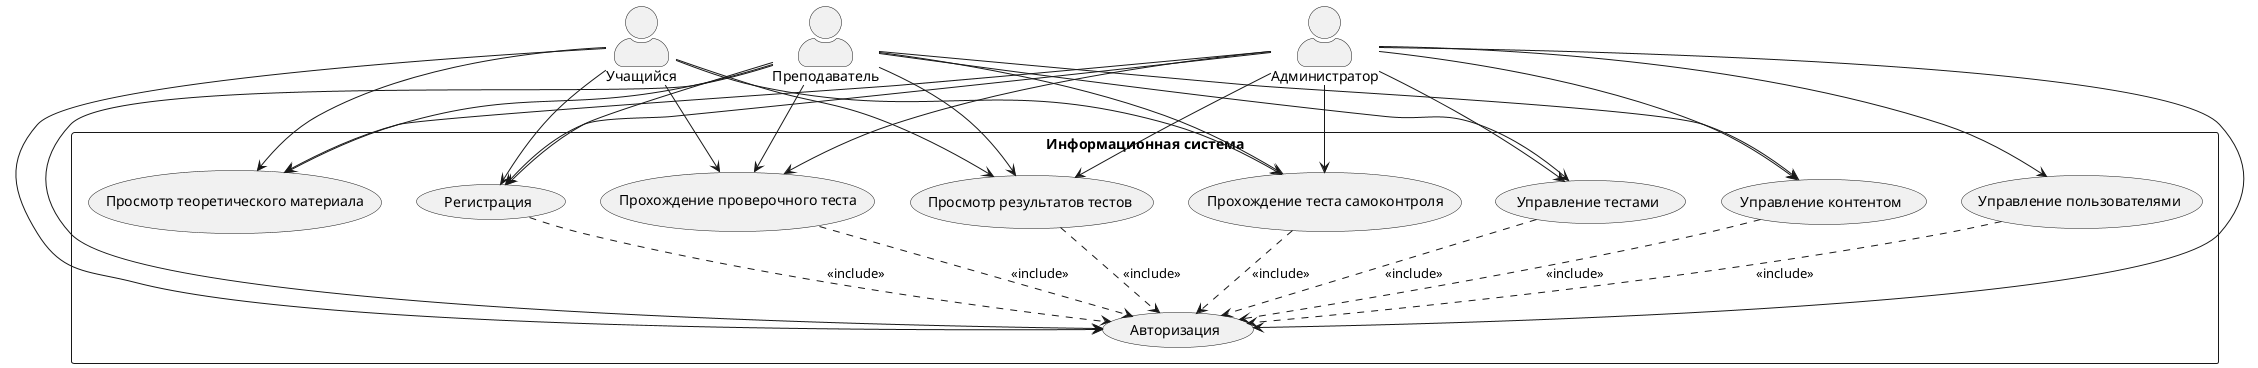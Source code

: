 @startuml
skinparam actorStyle awesome

' Акторы
actor Student as "Учащийся"
actor Teacher as "Преподаватель"
actor Admin as "Администратор"

' Прецеденты
rectangle "Информационная система" {
  usecase "Регистрация" as UC1
  usecase "Авторизация" as UC2
  usecase "Просмотр теоретического материала" as UC3
  usecase "Прохождение теста самоконтроля" as UC4
  usecase "Прохождение проверочного теста" as UC5
  usecase "Просмотр результатов тестов" as UC6
  usecase "Управление тестами" as UC7
  usecase "Управление пользователями" as UC8
  usecase "Управление контентом" as UC9
}

' Связи для учащегося
Student --> UC1
Student --> UC2
Student --> UC3
Student --> UC4
Student --> UC5
Student --> UC6

' Связи для преподавателя
Teacher --> UC1
Teacher --> UC2
Teacher --> UC3
Teacher --> UC4
Teacher --> UC5
Teacher --> UC6
Teacher --> UC7
Teacher --> UC9

' Связи для администратора
Admin --> UC1
Admin --> UC2
Admin --> UC3
Admin --> UC4
Admin --> UC5
Admin --> UC6
Admin --> UC7
Admin --> UC8
Admin --> UC9

' Включения
UC1 ..> UC2 : <<include>>
UC4 ..> UC2 : <<include>>
UC5 ..> UC2 : <<include>>
UC6 ..> UC2 : <<include>>
UC7 ..> UC2 : <<include>>
UC8 ..> UC2 : <<include>>
UC9 ..> UC2 : <<include>>

@enduml 